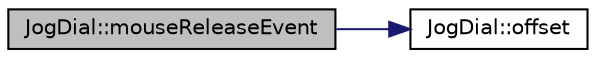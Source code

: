 digraph "JogDial::mouseReleaseEvent"
{
 // INTERACTIVE_SVG=YES
  edge [fontname="Helvetica",fontsize="10",labelfontname="Helvetica",labelfontsize="10"];
  node [fontname="Helvetica",fontsize="10",shape=record];
  rankdir="LR";
  Node1 [label="JogDial::mouseReleaseEvent",height=0.2,width=0.4,color="black", fillcolor="grey75", style="filled", fontcolor="black"];
  Node1 -> Node2 [color="midnightblue",fontsize="10",style="solid",fontname="Helvetica"];
  Node2 [label="JogDial::offset",height=0.2,width=0.4,color="black", fillcolor="white", style="filled",URL="$d2/d7f/class_jog_dial.html#acb64cbefcd5975559ee144dffdaf4dd1"];
}
